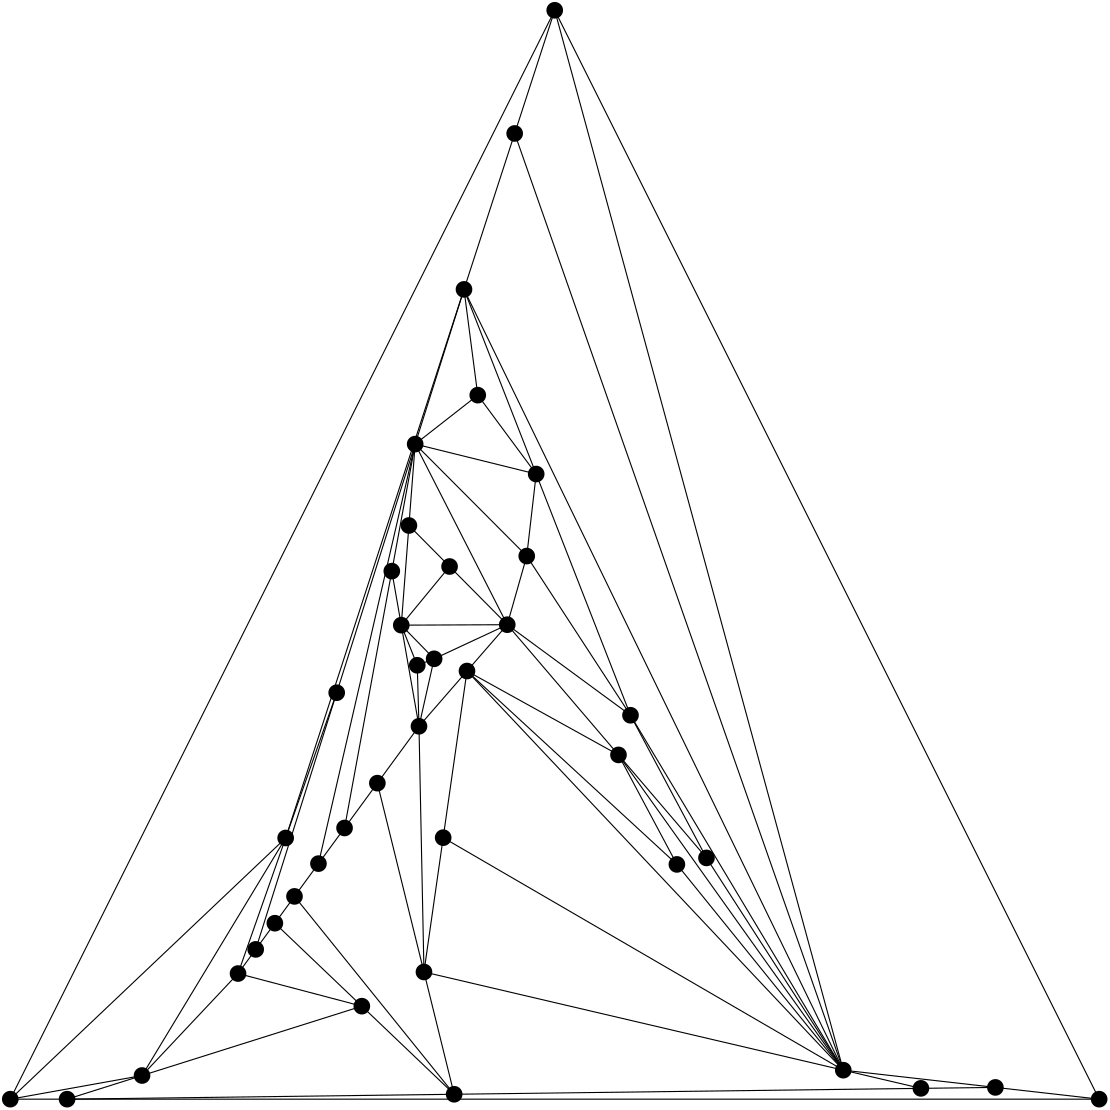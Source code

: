 <?xml version="1.0"?>
			<!DOCTYPE ipe SYSTEM "ipe.dtd">
			<ipe version="70005" creator="Ipe 7.1.4">
			<info created="D:20150825115823" modified="D:20150825115852"/>
					<ipestyle name="basic">
		<symbol name="arrow/arc(spx)">
		<path stroke="sym-stroke" fill="sym-stroke" pen="sym-pen">
		0 0 m
		-1 0.333 l
		-1 -0.333 l
		h
		</path>
		</symbol>
		<symbol name="arrow/farc(spx)">
		<path stroke="sym-stroke" fill="white" pen="sym-pen">
		0 0 m
		-1 0.333 l
		-1 -0.333 l
		h
		</path>
		</symbol>
		<symbol name="mark/circle(sx)" transformations="translations">
		<path fill="sym-stroke">
		0.6 0 0 0.6 0 0 e
		0.4 0 0 0.4 0 0 e
		</path>
		</symbol>
		<symbol name="mark/disk(sx)" transformations="translations">
		<path fill="sym-stroke">
		0.6 0 0 0.6 0 0 e
		</path>
		</symbol>
		<symbol name="mark/fdisk(sfx)" transformations="translations">
		<group>
		<path fill="sym-fill">
		0.5 0 0 0.5 0 0 e
		</path>
		<path fill="sym-stroke" fillrule="eofill">
		0.6 0 0 0.6 0 0 e
		0.4 0 0 0.4 0 0 e
		</path>
		</group>
		</symbol>
		<symbol name="mark/box(sx)" transformations="translations">
		<path fill="sym-stroke" fillrule="eofill">
		-0.6 -0.6 m
		0.6 -0.6 l
		0.6 0.6 l
		-0.6 0.6 l
		h
		-0.4 -0.4 m
		0.4 -0.4 l
		0.4 0.4 l
		-0.4 0.4 l
		h
		</path>
		</symbol>
		<symbol name="mark/square(sx)" transformations="translations">
		<path fill="sym-stroke">
		-0.6 -0.6 m
		0.6 -0.6 l
		0.6 0.6 l
		-0.6 0.6 l
		h
		</path>
		</symbol>
		<symbol name="mark/fsquare(sfx)" transformations="translations">
		<group>
		<path fill="sym-fill">
		-0.5 -0.5 m
		0.5 -0.5 l
		0.5 0.5 l
		-0.5 0.5 l
		h
		</path>
		<path fill="sym-stroke" fillrule="eofill">
		-0.6 -0.6 m
		0.6 -0.6 l
		0.6 0.6 l
		-0.6 0.6 l
		h
		-0.4 -0.4 m
		0.4 -0.4 l
		0.4 0.4 l
		-0.4 0.4 l
		h
		</path>
		</group>
		</symbol>
		<symbol name="mark/cross(sx)" transformations="translations">
		<group>
		<path fill="sym-stroke">
		-0.43 -0.57 m
		0.57 0.43 l
		0.43 0.57 l
		-0.57 -0.43 l
		h
		</path>
		<path fill="sym-stroke">
		-0.43 0.57 m
		0.57 -0.43 l
		0.43 -0.57 l
		-0.57 0.43 l
		h
		</path>
		</group>
		</symbol>
		<symbol name="arrow/fnormal(spx)">
		<path stroke="sym-stroke" fill="white" pen="sym-pen">
		0 0 m
		-1 0.333 l
		-1 -0.333 l
		h
		</path>
		</symbol>
		<symbol name="arrow/pointed(spx)">
		<path stroke="sym-stroke" fill="sym-stroke" pen="sym-pen">
		0 0 m
		-1 0.333 l
		-0.8 0 l
		-1 -0.333 l
		h
		</path>
		</symbol>
		<symbol name="arrow/fpointed(spx)">
		<path stroke="sym-stroke" fill="white" pen="sym-pen">
		0 0 m
		-1 0.333 l
		-0.8 0 l
		-1 -0.333 l
		h
		</path>
		</symbol>
		<symbol name="arrow/linear(spx)">
		<path stroke="sym-stroke" pen="sym-pen">
		-1 0.333 m
		0 0 l
		-1 -0.333 l
		</path>
		</symbol>
		<symbol name="arrow/fdouble(spx)">
		<path stroke="sym-stroke" fill="white" pen="sym-pen">
		0 0 m
		-1 0.333 l
		-1 -0.333 l
		h
		-1 0 m
		-2 0.333 l
		-2 -0.333 l
		h
		</path>
		</symbol>
		<symbol name="arrow/double(spx)">
		<path stroke="sym-stroke" fill="sym-stroke" pen="sym-pen">
		0 0 m
		-1 0.333 l
		-1 -0.333 l
		h
		-1 0 m
		-2 0.333 l
		-2 -0.333 l
		h
		</path>
		</symbol>
		<pen name="heavier" value="0.8"/>
		<pen name="fat" value="1.2"/>
		<pen name="ultrafat" value="2"/>
		<symbolsize name="large" value="5"/>
		<symbolsize name="small" value="2"/>
		<symbolsize name="tiny" value="1.1"/>
		<arrowsize name="large" value="10"/>
		<arrowsize name="small" value="5"/>
		<arrowsize name="tiny" value="3"/>
		<color name="red" value="1 0 0"/>
		<color name="green" value="0 1 0"/>
		<color name="blue" value="0 0 1"/>
		<color name="yellow" value="1 1 0"/>
		<color name="orange" value="1 0.647 0"/>
		<color name="gold" value="1 0.843 0"/>
		<color name="purple" value="0.627 0.125 0.941"/>
		<color name="gray" value="0.745"/>
		<color name="brown" value="0.647 0.165 0.165"/>
		<color name="navy" value="0 0 0.502"/>
		<color name="pink" value="1 0.753 0.796"/>
		<color name="seagreen" value="0.18 0.545 0.341"/>
		<color name="turquoise" value="0.251 0.878 0.816"/>
		<color name="violet" value="0.933 0.51 0.933"/>
		<color name="darkblue" value="0 0 0.545"/>
		<color name="darkcyan" value="0 0.545 0.545"/>
		<color name="darkgray" value="0.663"/>
		<color name="darkgreen" value="0 0.392 0"/>
		<color name="darkmagenta" value="0.545 0 0.545"/>
		<color name="darkorange" value="1 0.549 0"/>
		<color name="darkred" value="0.545 0 0"/>
		<color name="lightblue" value="0.678 0.847 0.902"/>
		<color name="lightcyan" value="0.878 1 1"/>
		<color name="lightgray" value="0.827"/>
		<color name="lightgreen" value="0.565 0.933 0.565"/>
		<color name="lightyellow" value="1 1 0.878"/>
		<dashstyle name="dashed" value="[4] 0"/>
		<dashstyle name="dotted" value="[1 3] 0"/>
		<dashstyle name="dash dotted" value="[4 2 1 2] 0"/>
		<dashstyle name="dash dot dotted" value="[4 2 1 2 1 2] 0"/>
		<textsize name="large" value="\large"/>
		<textsize name="Large" value="\Large"/>
		<textsize name="LARGE" value="\LARGE"/>
		<textsize name="huge" value="\huge"/>
		<textsize name="Huge" value="\Huge"/>
		<textsize name="small" value="\small"/>
		<textsize name="footnote" value="\footnotesize"/>
		<textsize name="tiny" value="\tiny"/>
		<textstyle name="center" begin="\begin{center}" end="\end{center}"/>
		<textstyle name="itemize" begin="\begin{itemize}" end="\end{itemize}"/>
		<textstyle name="item" begin="\begin{itemize}\item{}" end="\end{itemize}"/>
		<gridsize name="4 pts" value="4"/>
		<gridsize name="8 pts (~3 mm)" value="8"/>
		<gridsize name="16 pts (~6 mm)" value="16"/>
		<gridsize name="32 pts (~12 mm)" value="32"/>
		<gridsize name="10 pts (~3.5 mm)" value="10"/>
		<gridsize name="20 pts (~7 mm)" value="20"/>
		<gridsize name="14 pts (~5 mm)" value="14"/>
		<gridsize name="28 pts (~10 mm)" value="28"/>
		<gridsize name="56 pts (~20 mm)" value="56"/>
		<anglesize name="90 deg" value="90"/>
		<anglesize name="60 deg" value="60"/>
		<anglesize name="45 deg" value="45"/>
		<anglesize name="30 deg" value="30"/>
		<anglesize name="22.5 deg" value="22.5"/>
		<tiling name="falling" angle="-60" step="4" width="1"/>
		<tiling name="rising" angle="30" step="4" width="1"/>
		</ipestyle>
<page>
			<layer name="alpha"/>
			<layer name="beta"/>
			<view layers="alpha beta" active="alpha"/>
<path layer="beta" stroke="black">
202.314836338224 172.996964812558 m
210.945871750487 184.790913290782 l
</path>
<path layer="beta" stroke="black">
202.314836338224 172.996964812558 m
259.794292660848 101.764791789364 l
</path>
<path layer="beta" stroke="black">
202.314836338224 172.996964812558 m
195.252871967229 163.347086209554 l
</path>
<path layer="beta" stroke="black">
220.340255043141 197.627944683427 m
210.945871750487 184.790913290782 l
</path>
<path layer="beta" stroke="black">
220.340255043141 197.627944683427 m
237.348411126717 290.090935047439 l
</path>
<path layer="beta" stroke="black">
220.340255043141 197.627944683427 m
232.150268120003 213.765833025047 l
</path>
<path layer="beta" stroke="black">
245.761178473860 335.826029570979 m
210.945871750487 184.790913290782 l
</path>
<path layer="beta" stroke="black">
245.761178473860 335.826029570979 m
263.338017212835 391.521829037477 l
</path>
<path layer="beta" stroke="black">
245.761178473860 335.826029570979 m
278.910634603674 270.808454467641 l
</path>
<path layer="beta" stroke="black">
245.761178473860 335.826029570979 m
289.328055379603 325.043545673983 l
</path>
<path layer="beta" stroke="black">
245.761178473860 335.826029570979 m
237.348411126717 290.090935047439 l
</path>
<path layer="beta" stroke="black">
245.761178473860 335.826029570979 m
285.927885927366 295.516686886671 l
</path>
<path layer="beta" stroke="black">
245.761178473860 335.826029570979 m
268.294829044871 353.447433817983 l
</path>
<path layer="beta" stroke="black">
245.761178473860 335.826029570979 m
243.511169844338 306.522913242223 l
</path>
<path layer="beta" stroke="black">
245.761178473860 335.826029570979 m
217.515975371071 246.325341121516 l
</path>
<path layer="beta" stroke="black">
248.929414361427 145.784347648032 m
259.794292660848 101.764791789364 l
</path>
<path layer="beta" stroke="black">
248.929414361427 145.784347648032 m
399.881392258245 110.435894066827 l
</path>
<path layer="beta" stroke="black">
248.929414361427 145.784347648032 m
247.133274789656 234.239484246511 l
</path>
<path layer="beta" stroke="black">
248.929414361427 145.784347648032 m
232.150268120003 213.765833025047 l
</path>
<path layer="beta" stroke="black">
248.929414361427 145.784347648032 m
255.841137884398 194.137352176587 l
</path>
<path layer="beta" stroke="black">
263.338017212835 391.521829037477 m
199.140767113076 194.031607268871 l
</path>
<path layer="beta" stroke="black">
263.338017212835 391.521829037477 m
289.328055379603 325.043545673983 l
</path>
<path layer="beta" stroke="black">
263.338017212835 391.521829037477 m
399.881392258245 110.435894066827 l
</path>
<path layer="beta" stroke="black">
263.338017212835 391.521829037477 m
281.584567275340 447.653753890276 l
</path>
<path layer="beta" stroke="black">
263.338017212835 391.521829037477 m
268.294829044871 353.447433817983 l
</path>
<path layer="beta" stroke="black">
199.140767113076 194.031607268871 m
181.990969726910 145.225252121915 l
</path>
<path layer="beta" stroke="black">
199.140767113076 194.031607268871 m
100.000000000000 100.000000000000 l
</path>
<path layer="beta" stroke="black">
199.140767113076 194.031607268871 m
147.436733063810 108.514690047091 l
</path>
<path layer="beta" stroke="black">
199.140767113076 194.031607268871 m
217.515975371071 246.325341121516 l
</path>
<path layer="beta" stroke="black">
278.910634603674 270.808454467641 m
318.955446502229 223.930160157542 l
</path>
<path layer="beta" stroke="black">
278.910634603674 270.808454467641 m
240.755989790341 270.640667916736 l
</path>
<path layer="beta" stroke="black">
278.910634603674 270.808454467641 m
323.278154951761 238.204722079539 l
</path>
<path layer="beta" stroke="black">
278.910634603674 270.808454467641 m
258.144703364003 291.759166581995 l
</path>
<path layer="beta" stroke="black">
278.910634603674 270.808454467641 m
252.588627737942 258.527570937100 l
</path>
<path layer="beta" stroke="black">
278.910634603674 270.808454467641 m
264.416493451606 254.128786324254 l
</path>
<path layer="beta" stroke="black">
278.910634603674 270.808454467641 m
285.927885927366 295.516686886671 l
</path>
<path layer="beta" stroke="black">
259.794292660848 101.764791789364 m
226.559452314181 133.475865100751 l
</path>
<path layer="beta" stroke="black">
259.794292660848 101.764791789364 m
427.822932888598 103.892818144797 l
</path>
<path layer="beta" stroke="black">
259.794292660848 101.764791789364 m
120.446600292858 100.000000016211 l
</path>
<path layer="beta" stroke="black">
226.559452314181 133.475865100751 m
181.990969726910 145.225252121915 l
</path>
<path layer="beta" stroke="black">
226.559452314181 133.475865100751 m
195.252871967229 163.347086209554 l
</path>
<path layer="beta" stroke="black">
226.559452314181 133.475865100751 m
147.436733063810 108.514690047091 l
</path>
<path layer="beta" stroke="black">
188.354218528143 153.920365156584 m
181.990969726910 145.225252121915 l
</path>
<path layer="beta" stroke="black">
188.354218528143 153.920365156584 m
195.252871967229 163.347086209554 l
</path>
<path layer="beta" stroke="black">
188.354218528143 153.920365156584 m
217.515975371071 246.325341121516 l
</path>
<path layer="beta" stroke="black">
289.328055379603 325.043545673983 m
323.278154951761 238.204722079539 l
</path>
<path layer="beta" stroke="black">
289.328055379603 325.043545673983 m
285.927885927366 295.516686886671 l
</path>
<path layer="beta" stroke="black">
289.328055379603 325.043545673983 m
268.294829044871 353.447433817983 l
</path>
<path layer="beta" stroke="black">
399.881392258245 110.435894066827 m
318.955446502229 223.930160157542 l
</path>
<path layer="beta" stroke="black">
399.881392258245 110.435894066827 m
323.278154951761 238.204722079539 l
</path>
<path layer="beta" stroke="black">
399.881392258245 110.435894066827 m
427.822932888598 103.892818144797 l
</path>
<path layer="beta" stroke="black">
399.881392258245 110.435894066827 m
281.584567275340 447.653753890276 l
</path>
<path layer="beta" stroke="black">
399.881392258245 110.435894066827 m
296.000000237014 492.000000000000 l
</path>
<path layer="beta" stroke="black">
399.881392258245 110.435894066827 m
264.416493451606 254.128786324254 l
</path>
<path layer="beta" stroke="black">
399.881392258245 110.435894066827 m
350.630660307723 186.849701423690 l
</path>
<path layer="beta" stroke="black">
399.881392258245 110.435894066827 m
255.841137884398 194.137352176587 l
</path>
<path layer="beta" stroke="black">
399.881392258245 110.435894066827 m
454.639816116851 104.232444973908 l
</path>
<path layer="beta" stroke="black">
399.881392258245 110.435894066827 m
339.980539546256 184.512547764812 l
</path>
<path layer="beta" stroke="black">
318.955446502229 223.930160157542 m
264.416493451606 254.128786324254 l
</path>
<path layer="beta" stroke="black">
318.955446502229 223.930160157542 m
350.630660307723 186.849701423690 l
</path>
<path layer="beta" stroke="black">
318.955446502229 223.930160157542 m
339.980539546256 184.512547764812 l
</path>
<path layer="beta" stroke="black">
240.755989790341 270.640667916736 m
258.144703364003 291.759166581995 l
</path>
<path layer="beta" stroke="black">
240.755989790341 270.640667916736 m
252.588627737942 258.527570937100 l
</path>
<path layer="beta" stroke="black">
240.755989790341 270.640667916736 m
237.348411126717 290.090935047439 l
</path>
<path layer="beta" stroke="black">
240.755989790341 270.640667916736 m
247.133274789656 234.239484246511 l
</path>
<path layer="beta" stroke="black">
240.755989790341 270.640667916736 m
246.513286619685 256.197892392917 l
</path>
<path layer="beta" stroke="black">
240.755989790341 270.640667916736 m
243.511169844338 306.522913242223 l
</path>
<path layer="beta" stroke="black">
323.278154951761 238.204722079539 m
285.927885927366 295.516686886671 l
</path>
<path layer="beta" stroke="black">
323.278154951761 238.204722079539 m
350.630660307723 186.849701423690 l
</path>
<path layer="beta" stroke="black">
181.990969726910 145.225252121915 m
147.436733063810 108.514690047091 l
</path>
<path layer="beta" stroke="black">
258.144703364003 291.759166581995 m
243.511169844338 306.522913242223 l
</path>
<path layer="beta" stroke="black">
252.588627737942 258.527570937100 m
247.133274789656 234.239484246511 l
</path>
<path layer="beta" stroke="black">
252.588627737942 258.527570937100 m
246.513286619685 256.197892392917 l
</path>
<path layer="beta" stroke="black">
427.822932888598 103.892818144797 m
454.639816116851 104.232444973908 l
</path>
<path layer="beta" stroke="black">
247.133274789656 234.239484246511 m
264.416493451606 254.128786324254 l
</path>
<path layer="beta" stroke="black">
247.133274789656 234.239484246511 m
246.513286619685 256.197892392917 l
</path>
<path layer="beta" stroke="black">
247.133274789656 234.239484246511 m
232.150268120003 213.765833025047 l
</path>
<path layer="beta" stroke="black">
281.584567275340 447.653753890276 m
296.000000237014 492.000000000000 l
</path>
<path layer="beta" stroke="black">
296.000000237014 492.000000000000 m
100.000000000000 100.000000000000 l
</path>
<path layer="beta" stroke="black">
296.000000237014 492.000000000000 m
492.000000000000 100.000000310788 l
</path>
<path layer="beta" stroke="black">
264.416493451606 254.128786324254 m
255.841137884398 194.137352176587 l
</path>
<path layer="beta" stroke="black">
264.416493451606 254.128786324254 m
339.980539546256 184.512547764812 l
</path>
<path layer="beta" stroke="black">
100.000000000000 100.000000000000 m
147.436733063810 108.514690047091 l
</path>
<path layer="beta" stroke="black">
100.000000000000 100.000000000000 m
120.446600292858 100.000000016211 l
</path>
<path layer="beta" stroke="black">
147.436733063810 108.514690047091 m
120.446600292858 100.000000016211 l
</path>
<path layer="beta" stroke="black">
120.446600292858 100.000000016211 m
492.000000000000 100.000000310788 l
</path>
<path layer="beta" stroke="black">
454.639816116851 104.232444973908 m
492.000000000000 100.000000310788 l
</path>
<use layer="alpha" name="mark/disk(sx)" pos="202.314836338224 172.996964812558" size="large" stroke="black"/>
<use layer="alpha" name="mark/disk(sx)" pos="220.340255043141 197.627944683427" size="large" stroke="black"/>
<use layer="alpha" name="mark/disk(sx)" pos="245.761178473860 335.826029570979" size="large" stroke="black"/>
<use layer="alpha" name="mark/disk(sx)" pos="248.929414361427 145.784347648032" size="large" stroke="black"/>
<use layer="alpha" name="mark/disk(sx)" pos="210.945871750487 184.790913290782" size="large" stroke="black"/>
<use layer="alpha" name="mark/disk(sx)" pos="263.338017212835 391.521829037477" size="large" stroke="black"/>
<use layer="alpha" name="mark/disk(sx)" pos="199.140767113076 194.031607268871" size="large" stroke="black"/>
<use layer="alpha" name="mark/disk(sx)" pos="278.910634603674 270.808454467641" size="large" stroke="black"/>
<use layer="alpha" name="mark/disk(sx)" pos="259.794292660848 101.764791789364" size="large" stroke="black"/>
<use layer="alpha" name="mark/disk(sx)" pos="226.559452314181 133.475865100751" size="large" stroke="black"/>
<use layer="alpha" name="mark/disk(sx)" pos="188.354218528143 153.920365156584" size="large" stroke="black"/>
<use layer="alpha" name="mark/disk(sx)" pos="289.328055379603 325.043545673983" size="large" stroke="black"/>
<use layer="alpha" name="mark/disk(sx)" pos="399.881392258245 110.435894066827" size="large" stroke="black"/>
<use layer="alpha" name="mark/disk(sx)" pos="318.955446502229 223.930160157542" size="large" stroke="black"/>
<use layer="alpha" name="mark/disk(sx)" pos="240.755989790341 270.640667916736" size="large" stroke="black"/>
<use layer="alpha" name="mark/disk(sx)" pos="323.278154951761 238.204722079539" size="large" stroke="black"/>
<use layer="alpha" name="mark/disk(sx)" pos="181.990969726910 145.225252121915" size="large" stroke="black"/>
<use layer="alpha" name="mark/disk(sx)" pos="258.144703364003 291.759166581995" size="large" stroke="black"/>
<use layer="alpha" name="mark/disk(sx)" pos="252.588627737942 258.527570937100" size="large" stroke="black"/>
<use layer="alpha" name="mark/disk(sx)" pos="427.822932888598 103.892818144797" size="large" stroke="black"/>
<use layer="alpha" name="mark/disk(sx)" pos="237.348411126717 290.090935047439" size="large" stroke="black"/>
<use layer="alpha" name="mark/disk(sx)" pos="247.133274789656 234.239484246511" size="large" stroke="black"/>
<use layer="alpha" name="mark/disk(sx)" pos="281.584567275340 447.653753890276" size="large" stroke="black"/>
<use layer="alpha" name="mark/disk(sx)" pos="195.252871967229 163.347086209554" size="large" stroke="black"/>
<use layer="alpha" name="mark/disk(sx)" pos="296.000000237014 492.000000000000" size="large" stroke="black"/>
<use layer="alpha" name="mark/disk(sx)" pos="264.416493451606 254.128786324254" size="large" stroke="black"/>
<use layer="alpha" name="mark/disk(sx)" pos="246.513286619685 256.197892392917" size="large" stroke="black"/>
<use layer="alpha" name="mark/disk(sx)" pos="100.000000000000 100.000000000000" size="large" stroke="black"/>
<use layer="alpha" name="mark/disk(sx)" pos="285.927885927366 295.516686886671" size="large" stroke="black"/>
<use layer="alpha" name="mark/disk(sx)" pos="232.150268120003 213.765833025047" size="large" stroke="black"/>
<use layer="alpha" name="mark/disk(sx)" pos="147.436733063810 108.514690047091" size="large" stroke="black"/>
<use layer="alpha" name="mark/disk(sx)" pos="350.630660307723 186.849701423690" size="large" stroke="black"/>
<use layer="alpha" name="mark/disk(sx)" pos="255.841137884398 194.137352176587" size="large" stroke="black"/>
<use layer="alpha" name="mark/disk(sx)" pos="120.446600292858 100.000000016211" size="large" stroke="black"/>
<use layer="alpha" name="mark/disk(sx)" pos="268.294829044871 353.447433817983" size="large" stroke="black"/>
<use layer="alpha" name="mark/disk(sx)" pos="454.639816116851 104.232444973908" size="large" stroke="black"/>
<use layer="alpha" name="mark/disk(sx)" pos="243.511169844338 306.522913242223" size="large" stroke="black"/>
<use layer="alpha" name="mark/disk(sx)" pos="492.000000000000 100.000000310788" size="large" stroke="black"/>
<use layer="alpha" name="mark/disk(sx)" pos="339.980539546256 184.512547764812" size="large" stroke="black"/>
<use layer="alpha" name="mark/disk(sx)" pos="217.515975371071 246.325341121516" size="large" stroke="black"/>
</page>
</ipe>